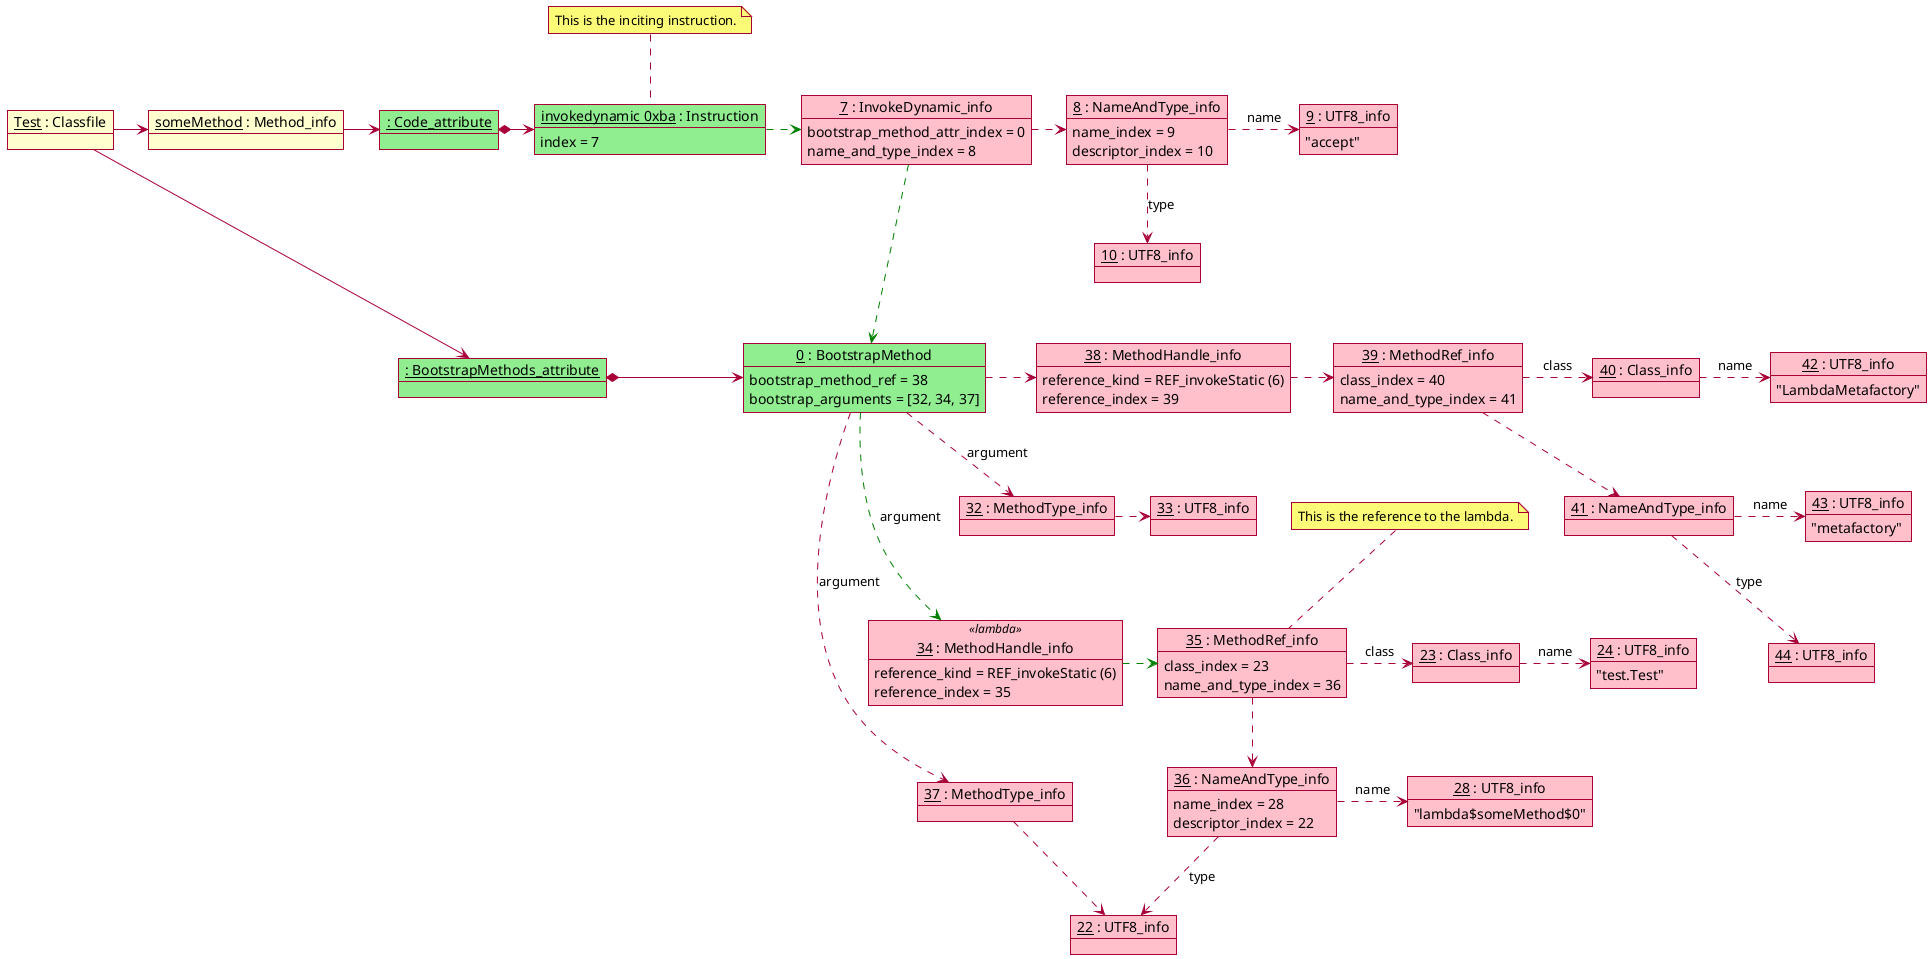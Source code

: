 ' This is a [PlantUML](https://plantuml.com/) diagram.
' Render the image with:
'     java -jar plantuml.jar Test.puml

@startuml

skin rose
skinparam style strictuml

' title Method Calling a Lambda

' caption Attributes are shown in green.  Constant pool entries are shown in pink.

' legend top left
' public class Test {
'     public void someMethod() {
'         Consumer<String> function = **(s -> System.out.println(s))**;
'     }
' }
' end legend

object "Test : Classfile" as Test

object "someMethod : Method_info" as someMethod
Test -> someMethod

object ": Code_attribute" as code #lightgreen
someMethod -> code

object "invokedynamic 0xba : Instruction" as invokedynamic #lightgreen {
  index = 7
}
code *-> invokedynamic

note top of invokedynamic : This is the inciting instruction.

object "7 : InvokeDynamic_info" as InvokeDynamic_info #pink {
  bootstrap_method_attr_index = 0
  name_and_type_index = 8
}
invokedynamic .> InvokeDynamic_info #green

object "8 : NameAndType_info" as nameAndType #pink {
  name_index = 9
  descriptor_index = 10
}
InvokeDynamic_info .> nameAndType

object "9 : UTF8_info" as invokedynamic_name #pink {
  "accept"
}
nameAndType .> invokedynamic_name : name

object "10 : UTF8_info" as invokedynamic_type #pink
nameAndType .> invokedynamic_type : type
invokedynamic_name -[hidden]-> invokedynamic_type

object ": BootstrapMethods_attribute" as BootstrapMethods_attribute #lightgreen
Test -> BootstrapMethods_attribute
someMethod -[hidden]-> BootstrapMethods_attribute
invokedynamic_type -[hidden]-> BootstrapMethods_attribute

object "0 : BootstrapMethod" as BootstrapMethod #lightgreen {
  bootstrap_method_ref = 38
  bootstrap_arguments = [32, 34, 37]
}
BootstrapMethods_attribute *-> BootstrapMethod
InvokeDynamic_info ..> BootstrapMethod #green

object "38 : MethodHandle_info" as callsite #pink {
  reference_kind = REF_invokeStatic (6)
  reference_index = 39
}
BootstrapMethod .> callsite

object "39 : MethodRef_info" as metafactory #pink {
  class_index = 40
  name_and_type_index = 41
}
callsite .> metafactory

object "40 : Class_info" as metafactory_class #pink {
}
metafactory .> metafactory_class : class

object "42 : UTF8_info" as metafactory_class_name #pink {
  "LambdaMetafactory"
}
metafactory_class .> metafactory_class_name : name

object "41 : NameAndType_info" as metafactory_nameAndType #pink {
}
metafactory .> metafactory_nameAndType
metafactory_class -[hidden]-> metafactory_nameAndType

object "43 : UTF8_info" as metafactory_name #pink {
  "metafactory"
}
metafactory_nameAndType .> metafactory_name : name

object "44 : UTF8_info" as metafactory_type #pink
metafactory_nameAndType .> metafactory_type : type
metafactory_name -[hidden]-> metafactory_type

object "32 : MethodType_info" as arg1 #pink
BootstrapMethod .> arg1 : argument
metafactory -[hidden]-> arg1

object "33 : UTF8_info" as arg1_value #pink
arg1 .> arg1_value

object "34 : MethodHandle_info" as arg2 << lambda >> #pink {
  reference_kind = REF_invokeStatic (6)
  reference_index = 35
}
BootstrapMethod .> arg2 #green : argument
arg1 -[hidden]-> arg2

object "37 : MethodType_info" as arg3 #pink
BootstrapMethod .> arg3 : argument
arg2 -[hidden]-> arg3

object "22 : UTF8_info" as arg3_value #pink
arg3 .> arg3_value

object "35 : MethodRef_info" as lambda #pink {
  class_index = 23
  name_and_type_index = 36
}
arg2 .> lambda #green

note top of lambda : This is the reference to the lambda.

object "23 : Class_info" as lambda_class #pink
lambda .> lambda_class : class

object "24 : UTF8_info" as lambda_class_name #pink {
  "test.Test"
}
lambda_class .> lambda_class_name : name

object "36 : NameAndType_info" as lambda_nameAndType #pink {
  name_index = 28
  descriptor_index = 22
}
lambda .> lambda_nameAndType
lambda_class -[hidden]-> lambda_nameAndType

object "28 : UTF8_info" as lambda_name #pink {
  "lambda$someMethod$0"
}
lambda_nameAndType .> lambda_name : name
lambda_nameAndType ..> arg3_value : type

@enduml
